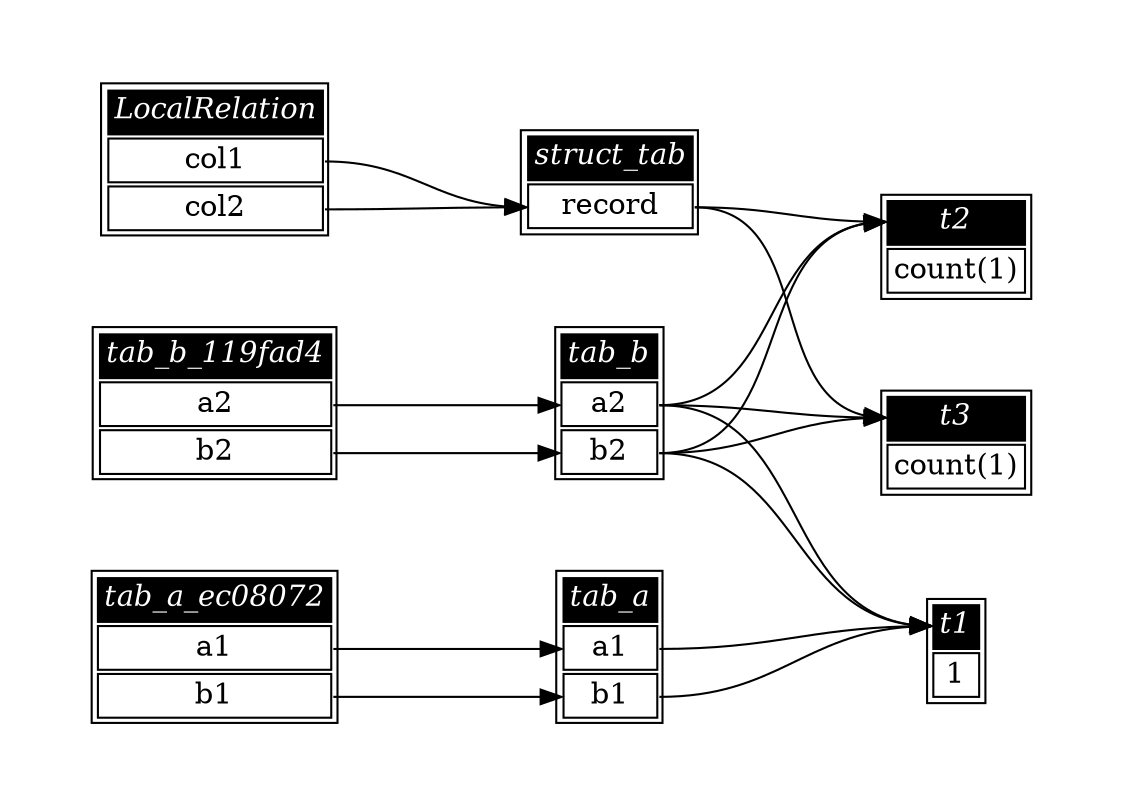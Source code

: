 // Automatically generated by SQLFlowTestSuite


digraph {
  graph [pad="0.5" nodesep="0.5" ranksep="1" fontname="Helvetica" rankdir=LR];
  node [shape=plaintext]

  
"LocalRelation_e133854" [color="black" label=<
<table>
  <tr><td bgcolor="black" port="nodeName"><i><font color="white">LocalRelation</font></i></td></tr>
  <tr><td port="0">col1</td></tr>
<tr><td port="1">col2</td></tr>
</table>>];
     

"struct_tab" [color="black" label=<
<table>
  <tr><td bgcolor="black" port="nodeName"><i><font color="white">struct_tab</font></i></td></tr>
  <tr><td port="0">record</td></tr>
</table>>];
     

"t1" [color="black" label=<
<table>
  <tr><td bgcolor="black" port="nodeName"><i><font color="white">t1</font></i></td></tr>
  <tr><td port="0">1</td></tr>
</table>>];
     

"t2" [color="black" label=<
<table>
  <tr><td bgcolor="black" port="nodeName"><i><font color="white">t2</font></i></td></tr>
  <tr><td port="0">count(1)</td></tr>
</table>>];
     

"t3" [color="black" label=<
<table>
  <tr><td bgcolor="black" port="nodeName"><i><font color="white">t3</font></i></td></tr>
  <tr><td port="0">count(1)</td></tr>
</table>>];
     

"tab_a" [color="black" label=<
<table>
  <tr><td bgcolor="black" port="nodeName"><i><font color="white">tab_a</font></i></td></tr>
  <tr><td port="0">a1</td></tr>
<tr><td port="1">b1</td></tr>
</table>>];
     

"tab_a_ec08072" [color="black" label=<
<table>
  <tr><td bgcolor="black" port="nodeName"><i><font color="white">tab_a_ec08072</font></i></td></tr>
  <tr><td port="0">a1</td></tr>
<tr><td port="1">b1</td></tr>
</table>>];
     

"tab_b" [color="black" label=<
<table>
  <tr><td bgcolor="black" port="nodeName"><i><font color="white">tab_b</font></i></td></tr>
  <tr><td port="0">a2</td></tr>
<tr><td port="1">b2</td></tr>
</table>>];
     

"tab_b_119fad4" [color="black" label=<
<table>
  <tr><td bgcolor="black" port="nodeName"><i><font color="white">tab_b_119fad4</font></i></td></tr>
  <tr><td port="0">a2</td></tr>
<tr><td port="1">b2</td></tr>
</table>>];
     
  "LocalRelation_e133854":0 -> "struct_tab":0;
"LocalRelation_e133854":1 -> "struct_tab":0;
"struct_tab":0 -> "t2":nodeName;
"struct_tab":0 -> "t3":nodeName;
"tab_a":0 -> "t1":nodeName;
"tab_a":1 -> "t1":nodeName;
"tab_a_ec08072":0 -> "tab_a":0;
"tab_a_ec08072":1 -> "tab_a":1;
"tab_b":0 -> "t1":nodeName;
"tab_b":0 -> "t2":nodeName;
"tab_b":0 -> "t3":nodeName;
"tab_b":1 -> "t1":nodeName;
"tab_b":1 -> "t2":nodeName;
"tab_b":1 -> "t3":nodeName;
"tab_b_119fad4":0 -> "tab_b":0;
"tab_b_119fad4":1 -> "tab_b":1;
}
       